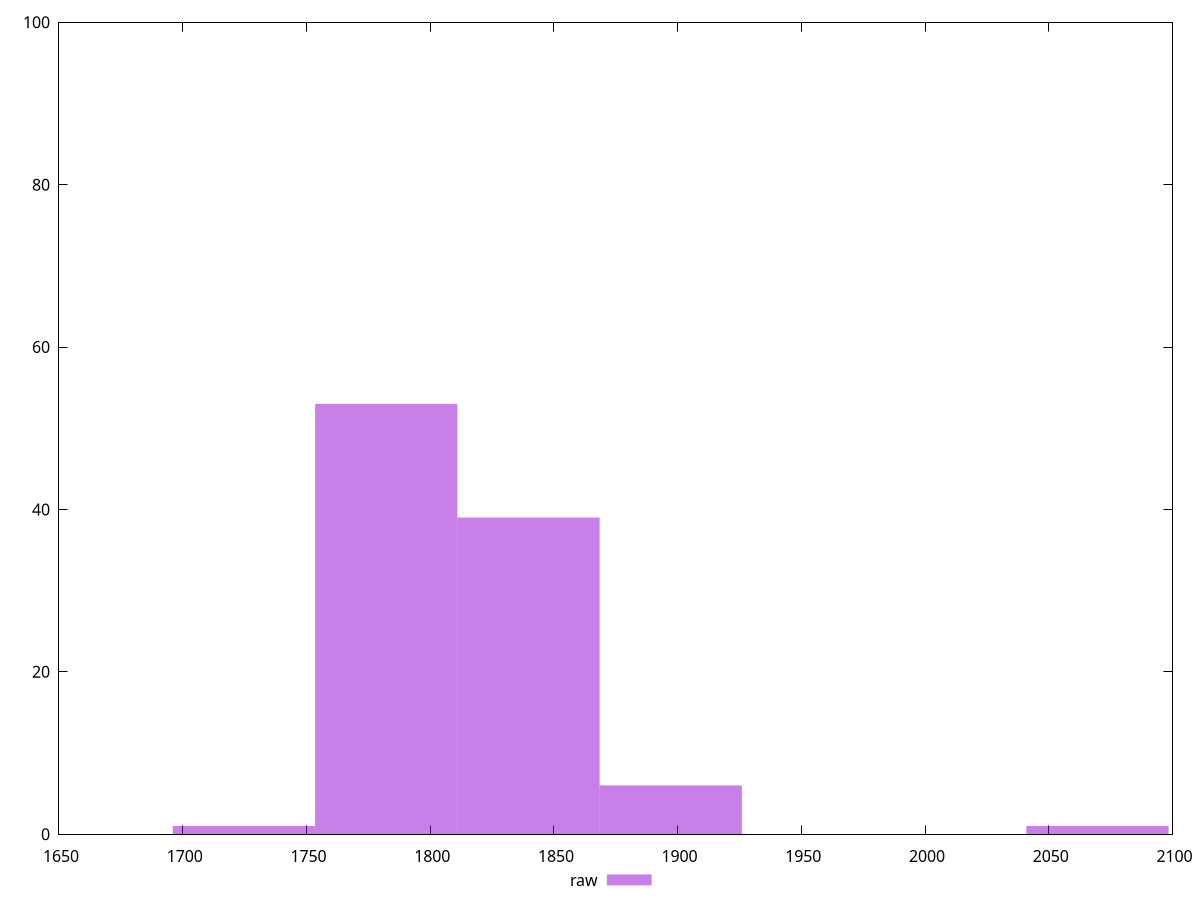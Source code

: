 reset
set terminal svg size 640, 490 enhanced background rgb 'white'
set output "report_00007_2020-12-11T15:55:29.892Z/mainthread-work-breakdown/samples/pages+cached/raw/histogram.svg"

$raw <<EOF
1724.744996447118 1
2069.6939957365416 1
1782.2364963286884 53
1839.727996210259 39
1897.2194960918298 6
EOF

set key outside below
set boxwidth 57.4914998815706
set yrange [0:100]
set style fill transparent solid 0.5 noborder

plot \
  $raw title "raw" with boxes, \


reset